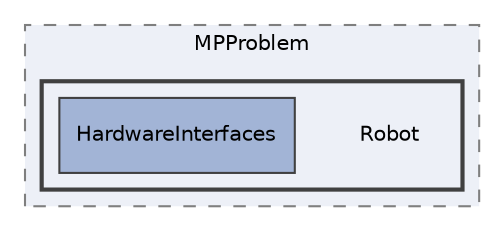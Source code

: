digraph "Robot"
{
 // LATEX_PDF_SIZE
  edge [fontname="Helvetica",fontsize="10",labelfontname="Helvetica",labelfontsize="10"];
  node [fontname="Helvetica",fontsize="10",shape=record];
  compound=true
  subgraph clusterdir_b00f5aeb0b49c89fb2de8b9078e98268 {
    graph [ bgcolor="#edf0f7", pencolor="grey50", style="filled,dashed,", label="MPProblem", fontname="Helvetica", fontsize="10", URL="dir_b00f5aeb0b49c89fb2de8b9078e98268.html"]
  subgraph clusterdir_59e32df584e89b8b1e470d3dad3bfe27 {
    graph [ bgcolor="#edf0f7", pencolor="grey25", style="filled,bold,", label="", fontname="Helvetica", fontsize="10", URL="dir_59e32df584e89b8b1e470d3dad3bfe27.html"]
    dir_59e32df584e89b8b1e470d3dad3bfe27 [shape=plaintext, label="Robot"];
  dir_66a43cd648b71ed5dcd592f98db1a5c7 [shape=box, label="HardwareInterfaces", style="filled,", fillcolor="#a2b4d6", color="grey25", URL="dir_66a43cd648b71ed5dcd592f98db1a5c7.html"];
  }
  }
}
